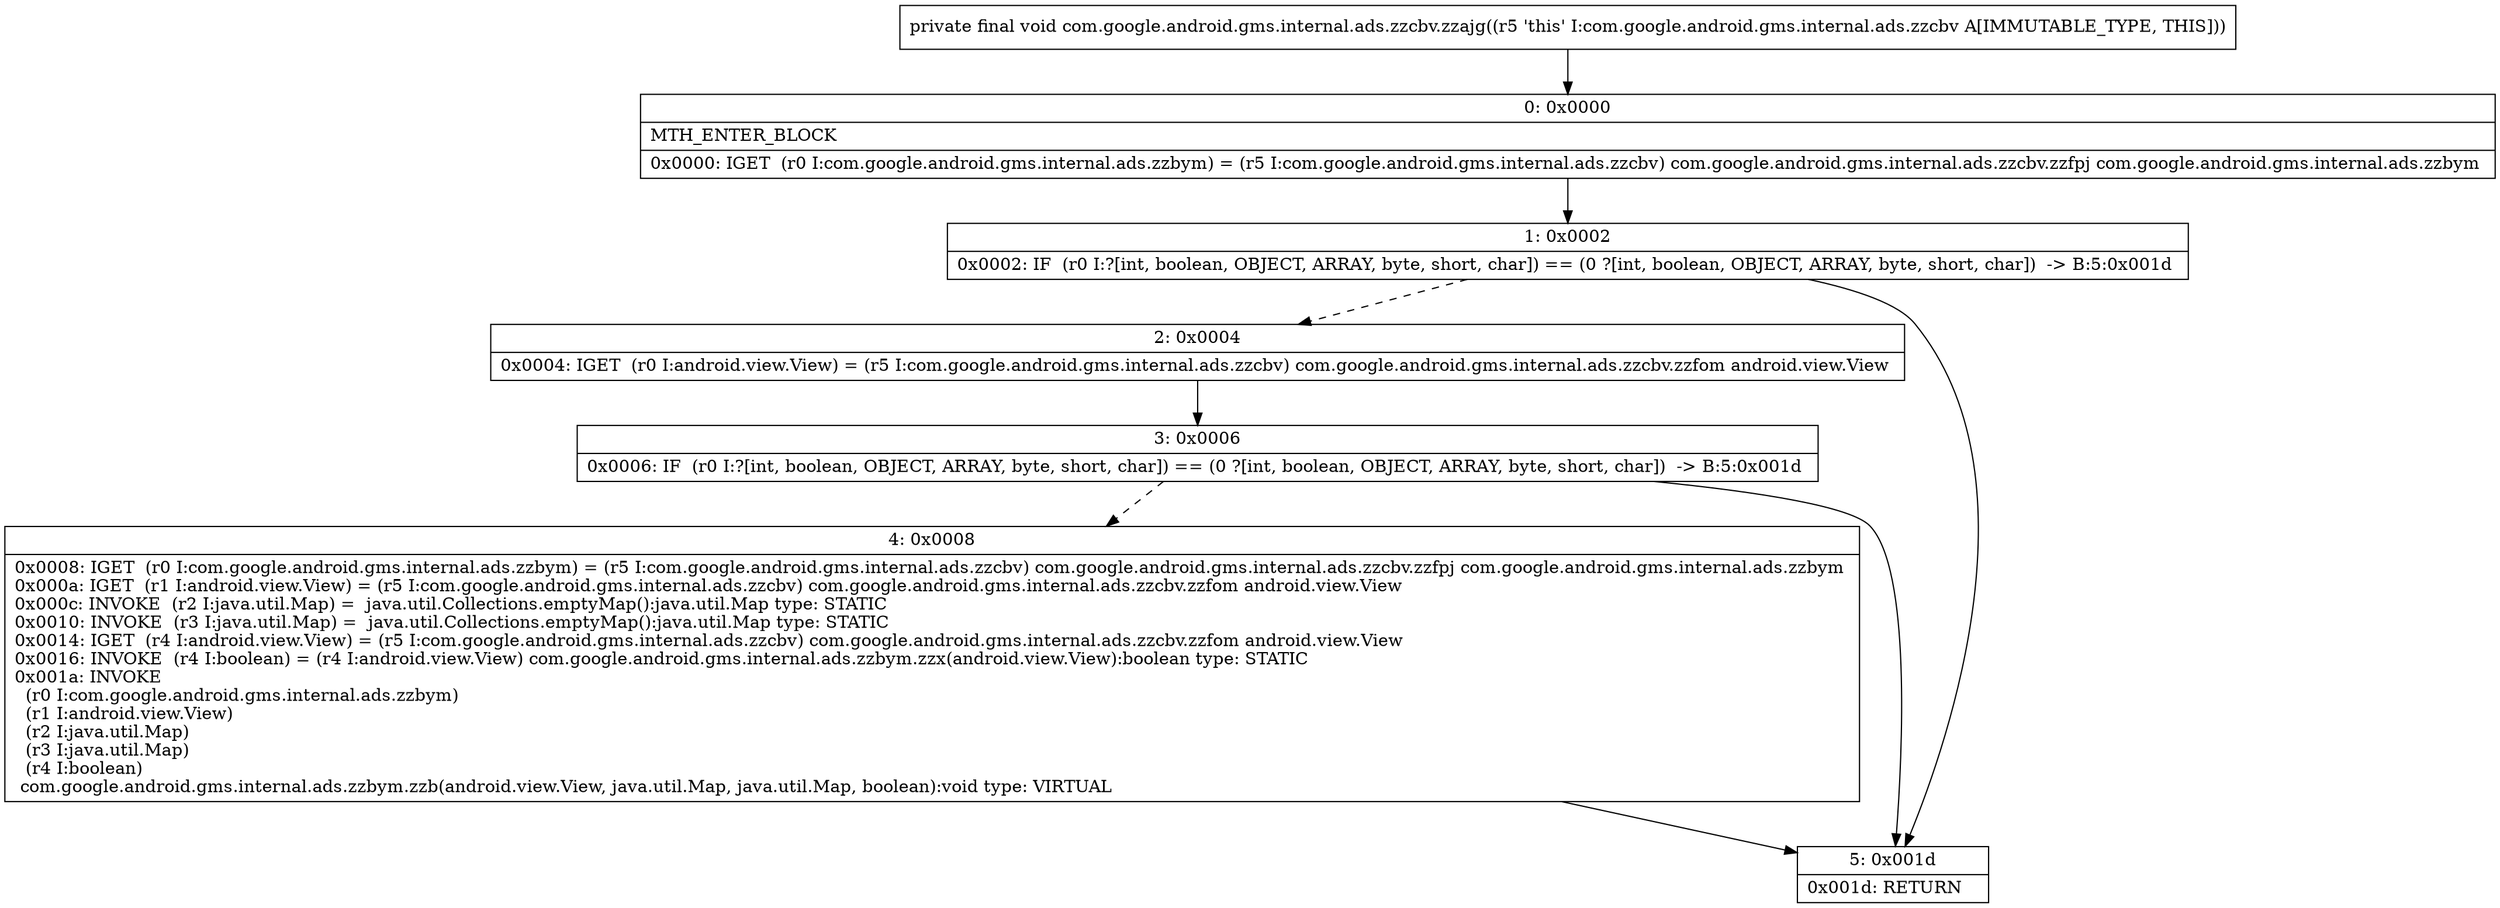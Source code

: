 digraph "CFG forcom.google.android.gms.internal.ads.zzcbv.zzajg()V" {
Node_0 [shape=record,label="{0\:\ 0x0000|MTH_ENTER_BLOCK\l|0x0000: IGET  (r0 I:com.google.android.gms.internal.ads.zzbym) = (r5 I:com.google.android.gms.internal.ads.zzcbv) com.google.android.gms.internal.ads.zzcbv.zzfpj com.google.android.gms.internal.ads.zzbym \l}"];
Node_1 [shape=record,label="{1\:\ 0x0002|0x0002: IF  (r0 I:?[int, boolean, OBJECT, ARRAY, byte, short, char]) == (0 ?[int, boolean, OBJECT, ARRAY, byte, short, char])  \-\> B:5:0x001d \l}"];
Node_2 [shape=record,label="{2\:\ 0x0004|0x0004: IGET  (r0 I:android.view.View) = (r5 I:com.google.android.gms.internal.ads.zzcbv) com.google.android.gms.internal.ads.zzcbv.zzfom android.view.View \l}"];
Node_3 [shape=record,label="{3\:\ 0x0006|0x0006: IF  (r0 I:?[int, boolean, OBJECT, ARRAY, byte, short, char]) == (0 ?[int, boolean, OBJECT, ARRAY, byte, short, char])  \-\> B:5:0x001d \l}"];
Node_4 [shape=record,label="{4\:\ 0x0008|0x0008: IGET  (r0 I:com.google.android.gms.internal.ads.zzbym) = (r5 I:com.google.android.gms.internal.ads.zzcbv) com.google.android.gms.internal.ads.zzcbv.zzfpj com.google.android.gms.internal.ads.zzbym \l0x000a: IGET  (r1 I:android.view.View) = (r5 I:com.google.android.gms.internal.ads.zzcbv) com.google.android.gms.internal.ads.zzcbv.zzfom android.view.View \l0x000c: INVOKE  (r2 I:java.util.Map) =  java.util.Collections.emptyMap():java.util.Map type: STATIC \l0x0010: INVOKE  (r3 I:java.util.Map) =  java.util.Collections.emptyMap():java.util.Map type: STATIC \l0x0014: IGET  (r4 I:android.view.View) = (r5 I:com.google.android.gms.internal.ads.zzcbv) com.google.android.gms.internal.ads.zzcbv.zzfom android.view.View \l0x0016: INVOKE  (r4 I:boolean) = (r4 I:android.view.View) com.google.android.gms.internal.ads.zzbym.zzx(android.view.View):boolean type: STATIC \l0x001a: INVOKE  \l  (r0 I:com.google.android.gms.internal.ads.zzbym)\l  (r1 I:android.view.View)\l  (r2 I:java.util.Map)\l  (r3 I:java.util.Map)\l  (r4 I:boolean)\l com.google.android.gms.internal.ads.zzbym.zzb(android.view.View, java.util.Map, java.util.Map, boolean):void type: VIRTUAL \l}"];
Node_5 [shape=record,label="{5\:\ 0x001d|0x001d: RETURN   \l}"];
MethodNode[shape=record,label="{private final void com.google.android.gms.internal.ads.zzcbv.zzajg((r5 'this' I:com.google.android.gms.internal.ads.zzcbv A[IMMUTABLE_TYPE, THIS])) }"];
MethodNode -> Node_0;
Node_0 -> Node_1;
Node_1 -> Node_2[style=dashed];
Node_1 -> Node_5;
Node_2 -> Node_3;
Node_3 -> Node_4[style=dashed];
Node_3 -> Node_5;
Node_4 -> Node_5;
}

